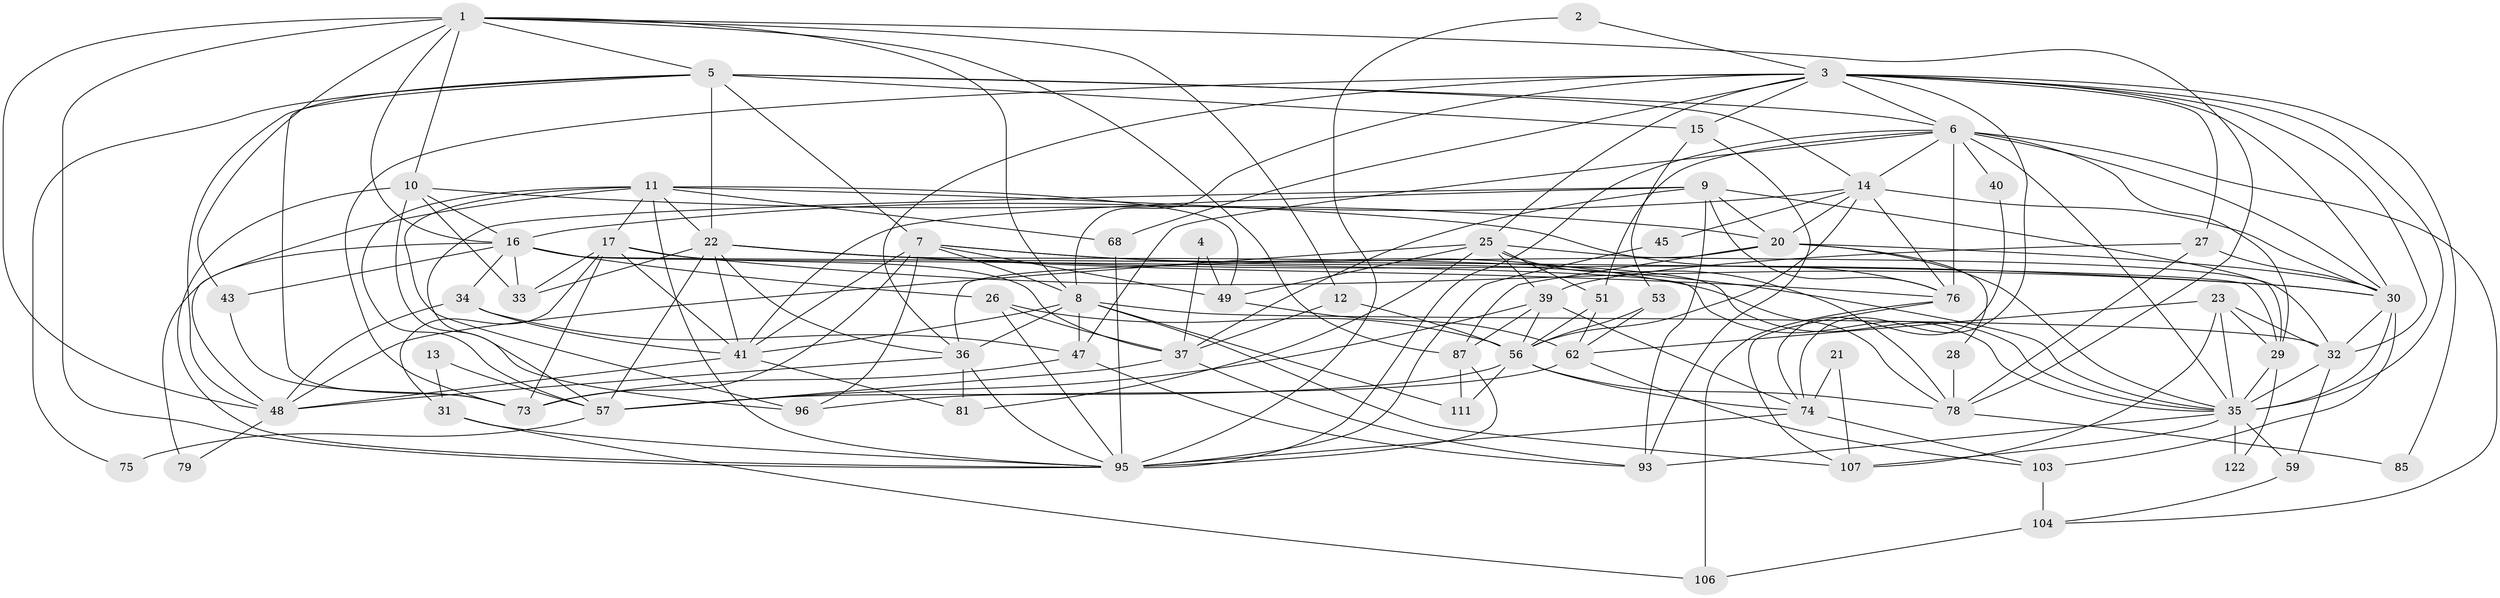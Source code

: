 // original degree distribution, {6: 0.0962962962962963, 2: 0.14814814814814814, 3: 0.2740740740740741, 4: 0.21481481481481482, 5: 0.21481481481481482, 7: 0.044444444444444446, 8: 0.007407407407407408}
// Generated by graph-tools (version 1.1) at 2025/15/03/09/25 04:15:19]
// undirected, 67 vertices, 193 edges
graph export_dot {
graph [start="1"]
  node [color=gray90,style=filled];
  1 [super="+109"];
  2;
  3 [super="+64"];
  4;
  5 [super="+42+38"];
  6 [super="+58+60"];
  7 [super="+83"];
  8 [super="+72"];
  9 [super="+18+19"];
  10 [super="+118"];
  11 [super="+120"];
  12;
  13;
  14 [super="+99+82"];
  15;
  16 [super="+125+102"];
  17;
  20 [super="+46+61"];
  21;
  22 [super="+24+70"];
  23 [super="+54"];
  25 [super="+112+97+77"];
  26 [super="+71"];
  27;
  28;
  29;
  30 [super="+98+55"];
  31;
  32 [super="+50"];
  33 [super="+110"];
  34;
  35 [super="+86+119"];
  36 [super="+63"];
  37 [super="+116"];
  39 [super="+67"];
  40;
  41 [super="+94+69+90"];
  43;
  45;
  47 [super="+66"];
  48 [super="+65+88"];
  49;
  51 [super="+91"];
  53;
  56 [super="+129"];
  57 [super="+80+117"];
  59;
  62 [super="+130"];
  68;
  73;
  74;
  75;
  76 [super="+89"];
  78 [super="+84"];
  79;
  81;
  85;
  87 [super="+105"];
  93;
  95 [super="+100+101"];
  96 [super="+124"];
  103;
  104 [super="+115"];
  106;
  107;
  111;
  122;
  1 -- 12;
  1 -- 87;
  1 -- 78;
  1 -- 16;
  1 -- 10;
  1 -- 43;
  1 -- 8;
  1 -- 95;
  1 -- 48;
  1 -- 5;
  2 -- 95;
  2 -- 3;
  3 -- 27;
  3 -- 35;
  3 -- 36;
  3 -- 6;
  3 -- 68;
  3 -- 73;
  3 -- 74;
  3 -- 15;
  3 -- 85;
  3 -- 25;
  3 -- 30;
  3 -- 8;
  3 -- 32;
  4 -- 49;
  4 -- 37;
  5 -- 15;
  5 -- 22 [weight=2];
  5 -- 7 [weight=2];
  5 -- 6;
  5 -- 73;
  5 -- 75;
  5 -- 14;
  5 -- 48;
  6 -- 30;
  6 -- 40;
  6 -- 76 [weight=2];
  6 -- 29;
  6 -- 95;
  6 -- 51;
  6 -- 35;
  6 -- 104;
  6 -- 14;
  6 -- 47;
  7 -- 96;
  7 -- 41;
  7 -- 49;
  7 -- 35;
  7 -- 8;
  7 -- 73;
  7 -- 78;
  8 -- 111;
  8 -- 41 [weight=2];
  8 -- 47;
  8 -- 36;
  8 -- 107;
  8 -- 32;
  9 -- 29;
  9 -- 93;
  9 -- 20;
  9 -- 41;
  9 -- 76;
  9 -- 37;
  9 -- 57;
  10 -- 16;
  10 -- 96;
  10 -- 20;
  10 -- 95;
  10 -- 33;
  11 -- 49;
  11 -- 17;
  11 -- 96;
  11 -- 68;
  11 -- 76;
  11 -- 48;
  11 -- 22;
  11 -- 57;
  11 -- 95;
  12 -- 37;
  12 -- 56;
  13 -- 31;
  13 -- 57;
  14 -- 45;
  14 -- 30;
  14 -- 56;
  14 -- 16;
  14 -- 76;
  14 -- 20;
  15 -- 93;
  15 -- 53;
  16 -- 34;
  16 -- 79;
  16 -- 33;
  16 -- 29;
  16 -- 35;
  16 -- 43;
  16 -- 26;
  17 -- 31;
  17 -- 33;
  17 -- 37;
  17 -- 73;
  17 -- 41;
  17 -- 30;
  20 -- 87;
  20 -- 28;
  20 -- 35;
  20 -- 36;
  20 -- 30;
  21 -- 74;
  21 -- 107;
  22 -- 41;
  22 -- 76;
  22 -- 30 [weight=2];
  22 -- 35;
  22 -- 57;
  22 -- 36;
  22 -- 33;
  23 -- 32;
  23 -- 107;
  23 -- 29;
  23 -- 62;
  23 -- 35;
  25 -- 48;
  25 -- 49;
  25 -- 51;
  25 -- 39;
  25 -- 81;
  25 -- 78;
  25 -- 32;
  26 -- 37;
  26 -- 56;
  26 -- 95;
  27 -- 39;
  27 -- 30;
  27 -- 78;
  28 -- 78;
  29 -- 122;
  29 -- 35;
  30 -- 32;
  30 -- 103;
  30 -- 35;
  31 -- 106;
  31 -- 95;
  32 -- 35;
  32 -- 59;
  34 -- 47;
  34 -- 41;
  34 -- 48;
  35 -- 107;
  35 -- 93;
  35 -- 122;
  35 -- 59;
  36 -- 81;
  36 -- 95;
  36 -- 48;
  37 -- 93;
  37 -- 57;
  39 -- 57;
  39 -- 74;
  39 -- 56;
  39 -- 87;
  40 -- 74;
  41 -- 81;
  41 -- 48;
  43 -- 73;
  45 -- 95;
  47 -- 73;
  47 -- 93;
  48 -- 79;
  49 -- 62;
  51 -- 56;
  51 -- 62;
  53 -- 56;
  53 -- 62;
  56 -- 74;
  56 -- 78;
  56 -- 111;
  56 -- 57;
  57 -- 75;
  59 -- 104;
  62 -- 96;
  62 -- 103;
  68 -- 95;
  74 -- 103;
  74 -- 95 [weight=2];
  76 -- 107;
  76 -- 106;
  78 -- 85;
  87 -- 111;
  87 -- 95;
  103 -- 104 [weight=2];
  104 -- 106;
}
